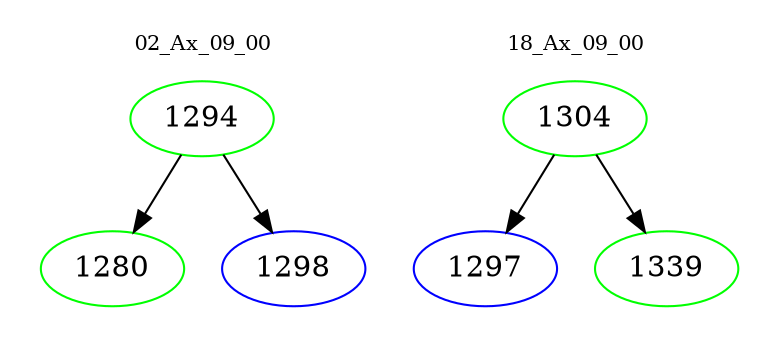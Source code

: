digraph{
subgraph cluster_0 {
color = white
label = "02_Ax_09_00";
fontsize=10;
T0_1294 [label="1294", color="green"]
T0_1294 -> T0_1280 [color="black"]
T0_1280 [label="1280", color="green"]
T0_1294 -> T0_1298 [color="black"]
T0_1298 [label="1298", color="blue"]
}
subgraph cluster_1 {
color = white
label = "18_Ax_09_00";
fontsize=10;
T1_1304 [label="1304", color="green"]
T1_1304 -> T1_1297 [color="black"]
T1_1297 [label="1297", color="blue"]
T1_1304 -> T1_1339 [color="black"]
T1_1339 [label="1339", color="green"]
}
}
